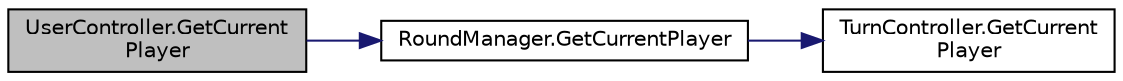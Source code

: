 digraph "UserController.GetCurrentPlayer"
{
 // LATEX_PDF_SIZE
  edge [fontname="Helvetica",fontsize="10",labelfontname="Helvetica",labelfontsize="10"];
  node [fontname="Helvetica",fontsize="10",shape=record];
  rankdir="LR";
  Node1 [label="UserController.GetCurrent\lPlayer",height=0.2,width=0.4,color="black", fillcolor="grey75", style="filled", fontcolor="black",tooltip="Gets the player controller for the current player"];
  Node1 -> Node2 [color="midnightblue",fontsize="10",style="solid",fontname="Helvetica"];
  Node2 [label="RoundManager.GetCurrentPlayer",height=0.2,width=0.4,color="black", fillcolor="white", style="filled",URL="$class_round_manager.html#aab3f49a5e05508a8e023a497e763c1c8",tooltip="Gets the player controller for the current player"];
  Node2 -> Node3 [color="midnightblue",fontsize="10",style="solid",fontname="Helvetica"];
  Node3 [label="TurnController.GetCurrent\lPlayer",height=0.2,width=0.4,color="black", fillcolor="white", style="filled",URL="$class_turn_controller.html#af16e42b7e61c5a999291327e2e556caa",tooltip=" "];
}
